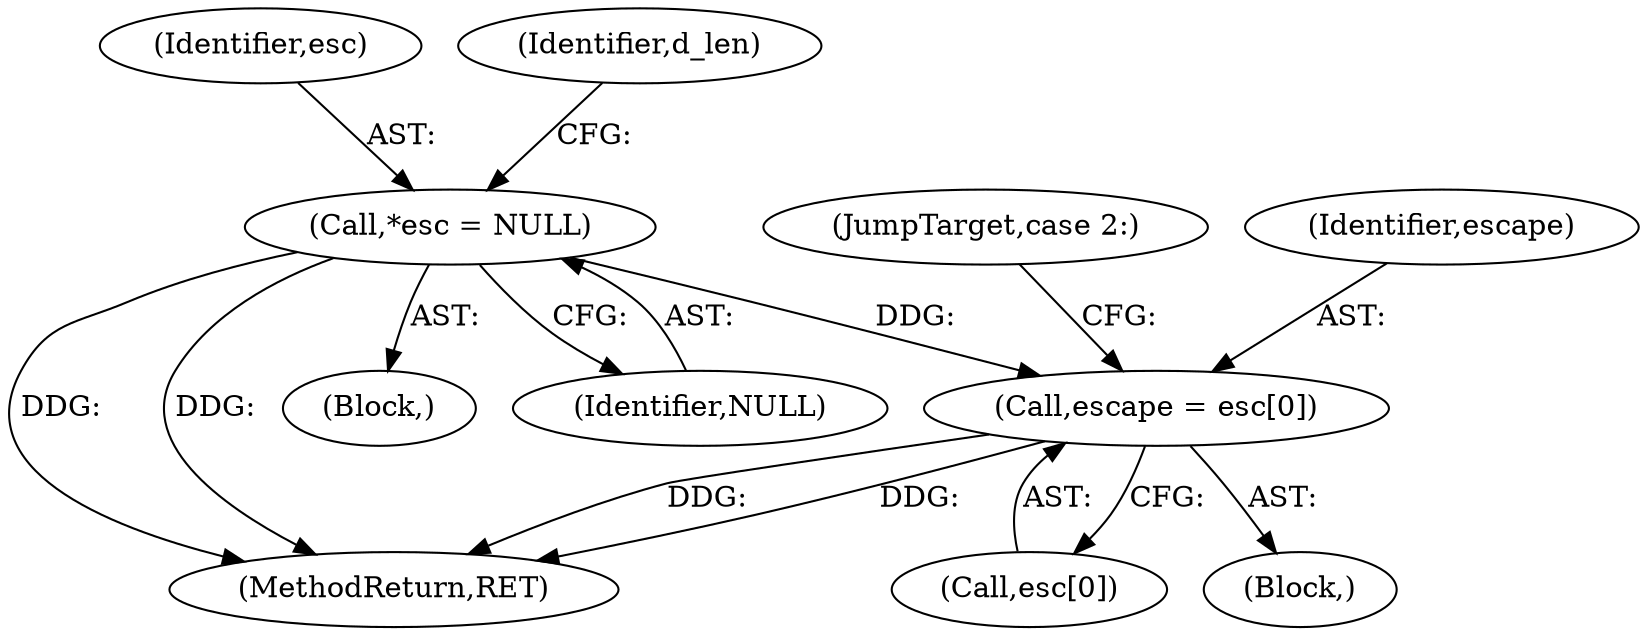 digraph "0_php-src_7245bff300d3fa8bacbef7897ff080a6f1c23eba?w=1_34@array" {
"1000172" [label="(Call,escape = esc[0])"];
"1000146" [label="(Call,*esc = NULL)"];
"1000147" [label="(Identifier,esc)"];
"1000177" [label="(JumpTarget,case 2:)"];
"1000148" [label="(Identifier,NULL)"];
"1000164" [label="(Block,)"];
"1000172" [label="(Call,escape = esc[0])"];
"1000174" [label="(Call,esc[0])"];
"1000203" [label="(MethodReturn,RET)"];
"1000173" [label="(Identifier,escape)"];
"1000151" [label="(Identifier,d_len)"];
"1000106" [label="(Block,)"];
"1000146" [label="(Call,*esc = NULL)"];
"1000172" -> "1000164"  [label="AST: "];
"1000172" -> "1000174"  [label="CFG: "];
"1000173" -> "1000172"  [label="AST: "];
"1000174" -> "1000172"  [label="AST: "];
"1000177" -> "1000172"  [label="CFG: "];
"1000172" -> "1000203"  [label="DDG: "];
"1000172" -> "1000203"  [label="DDG: "];
"1000146" -> "1000172"  [label="DDG: "];
"1000146" -> "1000106"  [label="AST: "];
"1000146" -> "1000148"  [label="CFG: "];
"1000147" -> "1000146"  [label="AST: "];
"1000148" -> "1000146"  [label="AST: "];
"1000151" -> "1000146"  [label="CFG: "];
"1000146" -> "1000203"  [label="DDG: "];
"1000146" -> "1000203"  [label="DDG: "];
}
